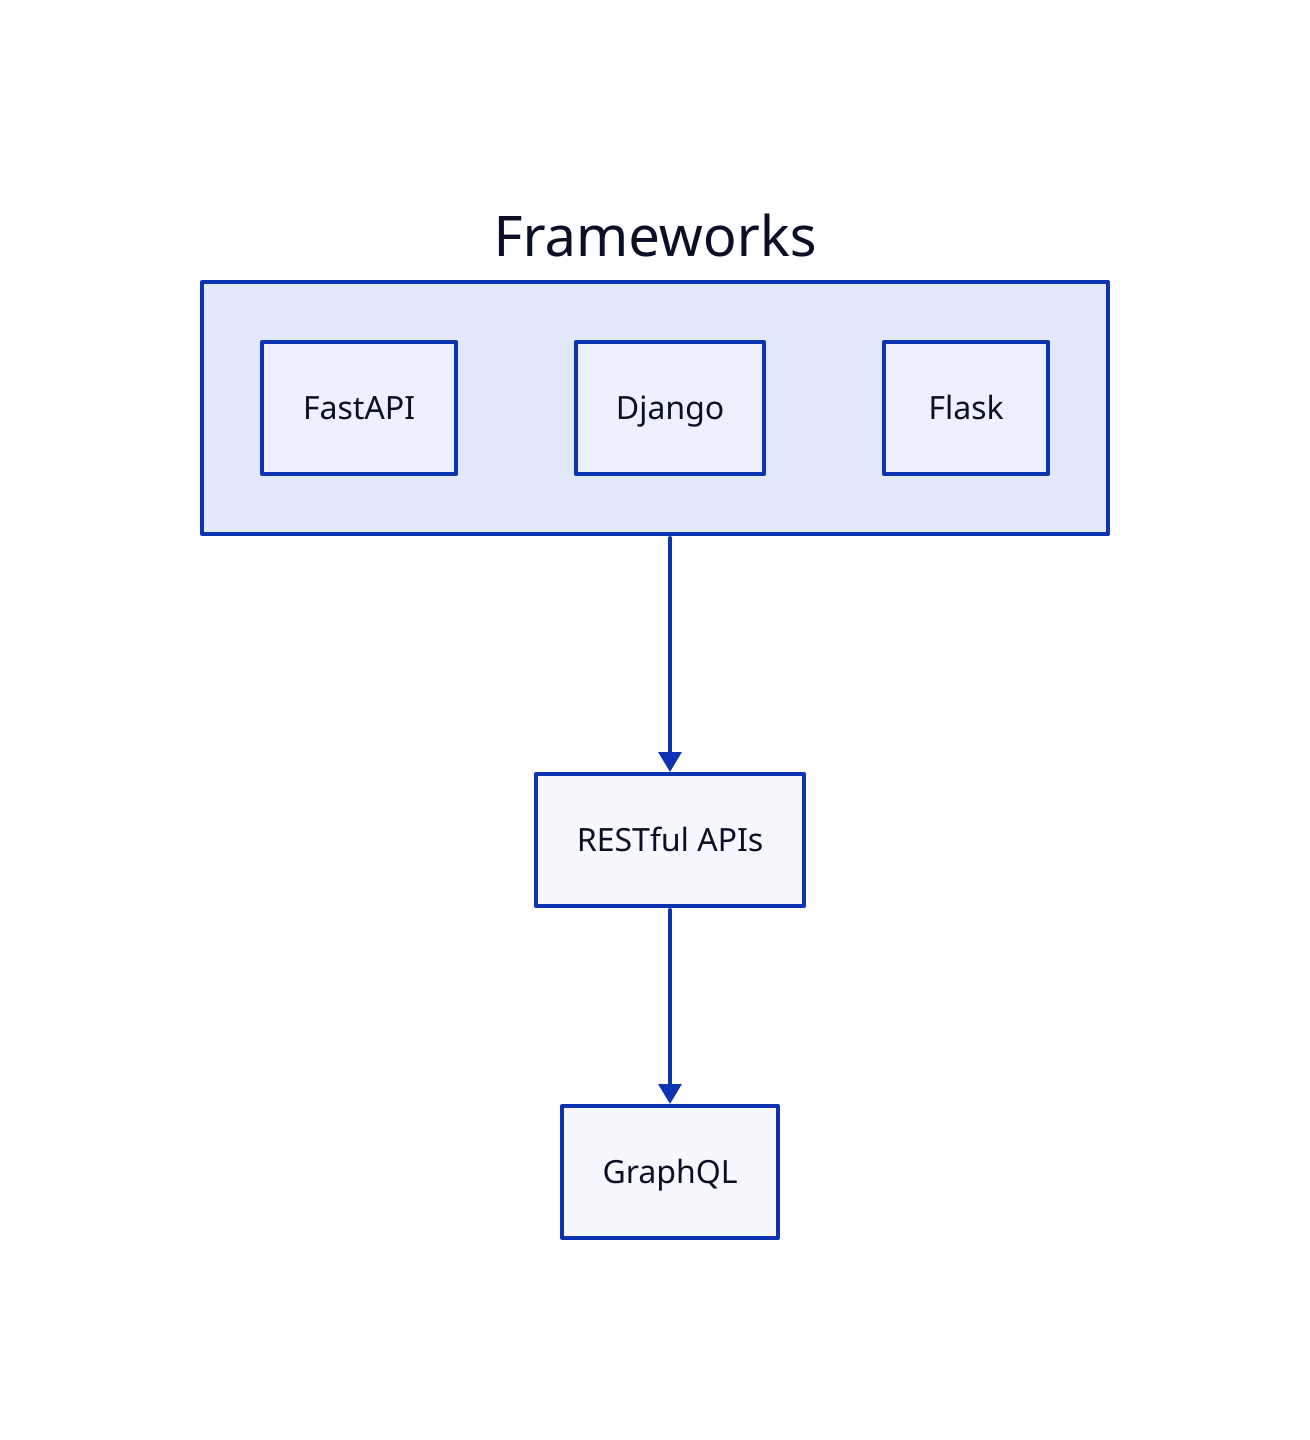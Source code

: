 

    label: "APIs and Web Development"
    frameworks: {
      label: "Frameworks"
      fastapi: {
        label: "FastAPI"
      }
      django: {
        label: "Django"
      }
      flask: {
        label: "Flask"
      }
    }
    restful_apis: {
      label: "RESTful APIs"
    }
    graphql: {
      label: "GraphQL"
    }
    restful_apis -> graphql
    frameworks -> restful_apis
  